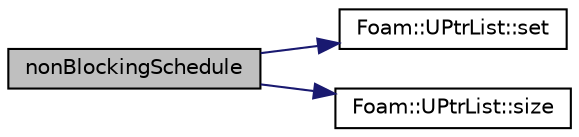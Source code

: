 digraph "nonBlockingSchedule"
{
  bgcolor="transparent";
  edge [fontname="Helvetica",fontsize="10",labelfontname="Helvetica",labelfontsize="10"];
  node [fontname="Helvetica",fontsize="10",shape=record];
  rankdir="LR";
  Node706 [label="nonBlockingSchedule",height=0.2,width=0.4,color="black", fillcolor="grey75", style="filled", fontcolor="black"];
  Node706 -> Node707 [color="midnightblue",fontsize="10",style="solid",fontname="Helvetica"];
  Node707 [label="Foam::UPtrList::set",height=0.2,width=0.4,color="black",URL="$a27101.html#a2d4fe99e7a41d6359b3c1946995622a0",tooltip="Is element set. "];
  Node706 -> Node708 [color="midnightblue",fontsize="10",style="solid",fontname="Helvetica"];
  Node708 [label="Foam::UPtrList::size",height=0.2,width=0.4,color="black",URL="$a27101.html#a47b3bf30da1eb3ab8076b5fbe00e0494",tooltip="Return the number of elements in the UPtrList. "];
}
